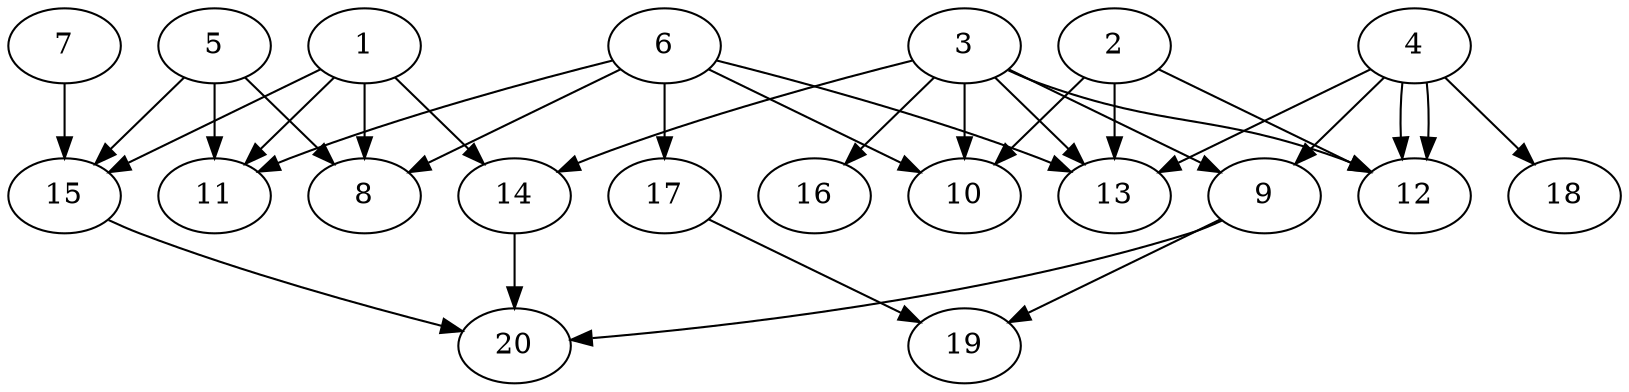 // DAG automatically generated by daggen at Wed Jul 24 21:26:16 2019
// ./daggen --dot -n 20 --ccr 0.3 --fat 0.8 --regular 0.5 --density 0.5 --mindata 5242880 --maxdata 52428800 
digraph G {
  1 [size="49797120", alpha="0.07", expect_size="14939136"] 
  1 -> 8 [size ="14939136"]
  1 -> 11 [size ="14939136"]
  1 -> 14 [size ="14939136"]
  1 -> 15 [size ="14939136"]
  2 [size="80575147", alpha="0.13", expect_size="24172544"] 
  2 -> 10 [size ="24172544"]
  2 -> 12 [size ="24172544"]
  2 -> 13 [size ="24172544"]
  3 [size="130433707", alpha="0.11", expect_size="39130112"] 
  3 -> 9 [size ="39130112"]
  3 -> 10 [size ="39130112"]
  3 -> 12 [size ="39130112"]
  3 -> 13 [size ="39130112"]
  3 -> 14 [size ="39130112"]
  3 -> 16 [size ="39130112"]
  4 [size="63491413", alpha="0.05", expect_size="19047424"] 
  4 -> 9 [size ="19047424"]
  4 -> 12 [size ="19047424"]
  4 -> 12 [size ="19047424"]
  4 -> 13 [size ="19047424"]
  4 -> 18 [size ="19047424"]
  5 [size="156593493", alpha="0.04", expect_size="46978048"] 
  5 -> 8 [size ="46978048"]
  5 -> 11 [size ="46978048"]
  5 -> 15 [size ="46978048"]
  6 [size="111291733", alpha="0.04", expect_size="33387520"] 
  6 -> 8 [size ="33387520"]
  6 -> 10 [size ="33387520"]
  6 -> 11 [size ="33387520"]
  6 -> 13 [size ="33387520"]
  6 -> 17 [size ="33387520"]
  7 [size="99928747", alpha="0.08", expect_size="29978624"] 
  7 -> 15 [size ="29978624"]
  8 [size="143714987", alpha="0.01", expect_size="43114496"] 
  9 [size="117811200", alpha="0.16", expect_size="35343360"] 
  9 -> 19 [size ="35343360"]
  9 -> 20 [size ="35343360"]
  10 [size="62320640", alpha="0.09", expect_size="18696192"] 
  11 [size="134359040", alpha="0.18", expect_size="40307712"] 
  12 [size="34187947", alpha="0.06", expect_size="10256384"] 
  13 [size="133891413", alpha="0.11", expect_size="40167424"] 
  14 [size="59473920", alpha="0.18", expect_size="17842176"] 
  14 -> 20 [size ="17842176"]
  15 [size="101939200", alpha="0.08", expect_size="30581760"] 
  15 -> 20 [size ="30581760"]
  16 [size="137239893", alpha="0.15", expect_size="41171968"] 
  17 [size="172564480", alpha="0.05", expect_size="51769344"] 
  17 -> 19 [size ="51769344"]
  18 [size="80199680", alpha="0.14", expect_size="24059904"] 
  19 [size="90098347", alpha="0.02", expect_size="27029504"] 
  20 [size="56664747", alpha="0.16", expect_size="16999424"] 
}
